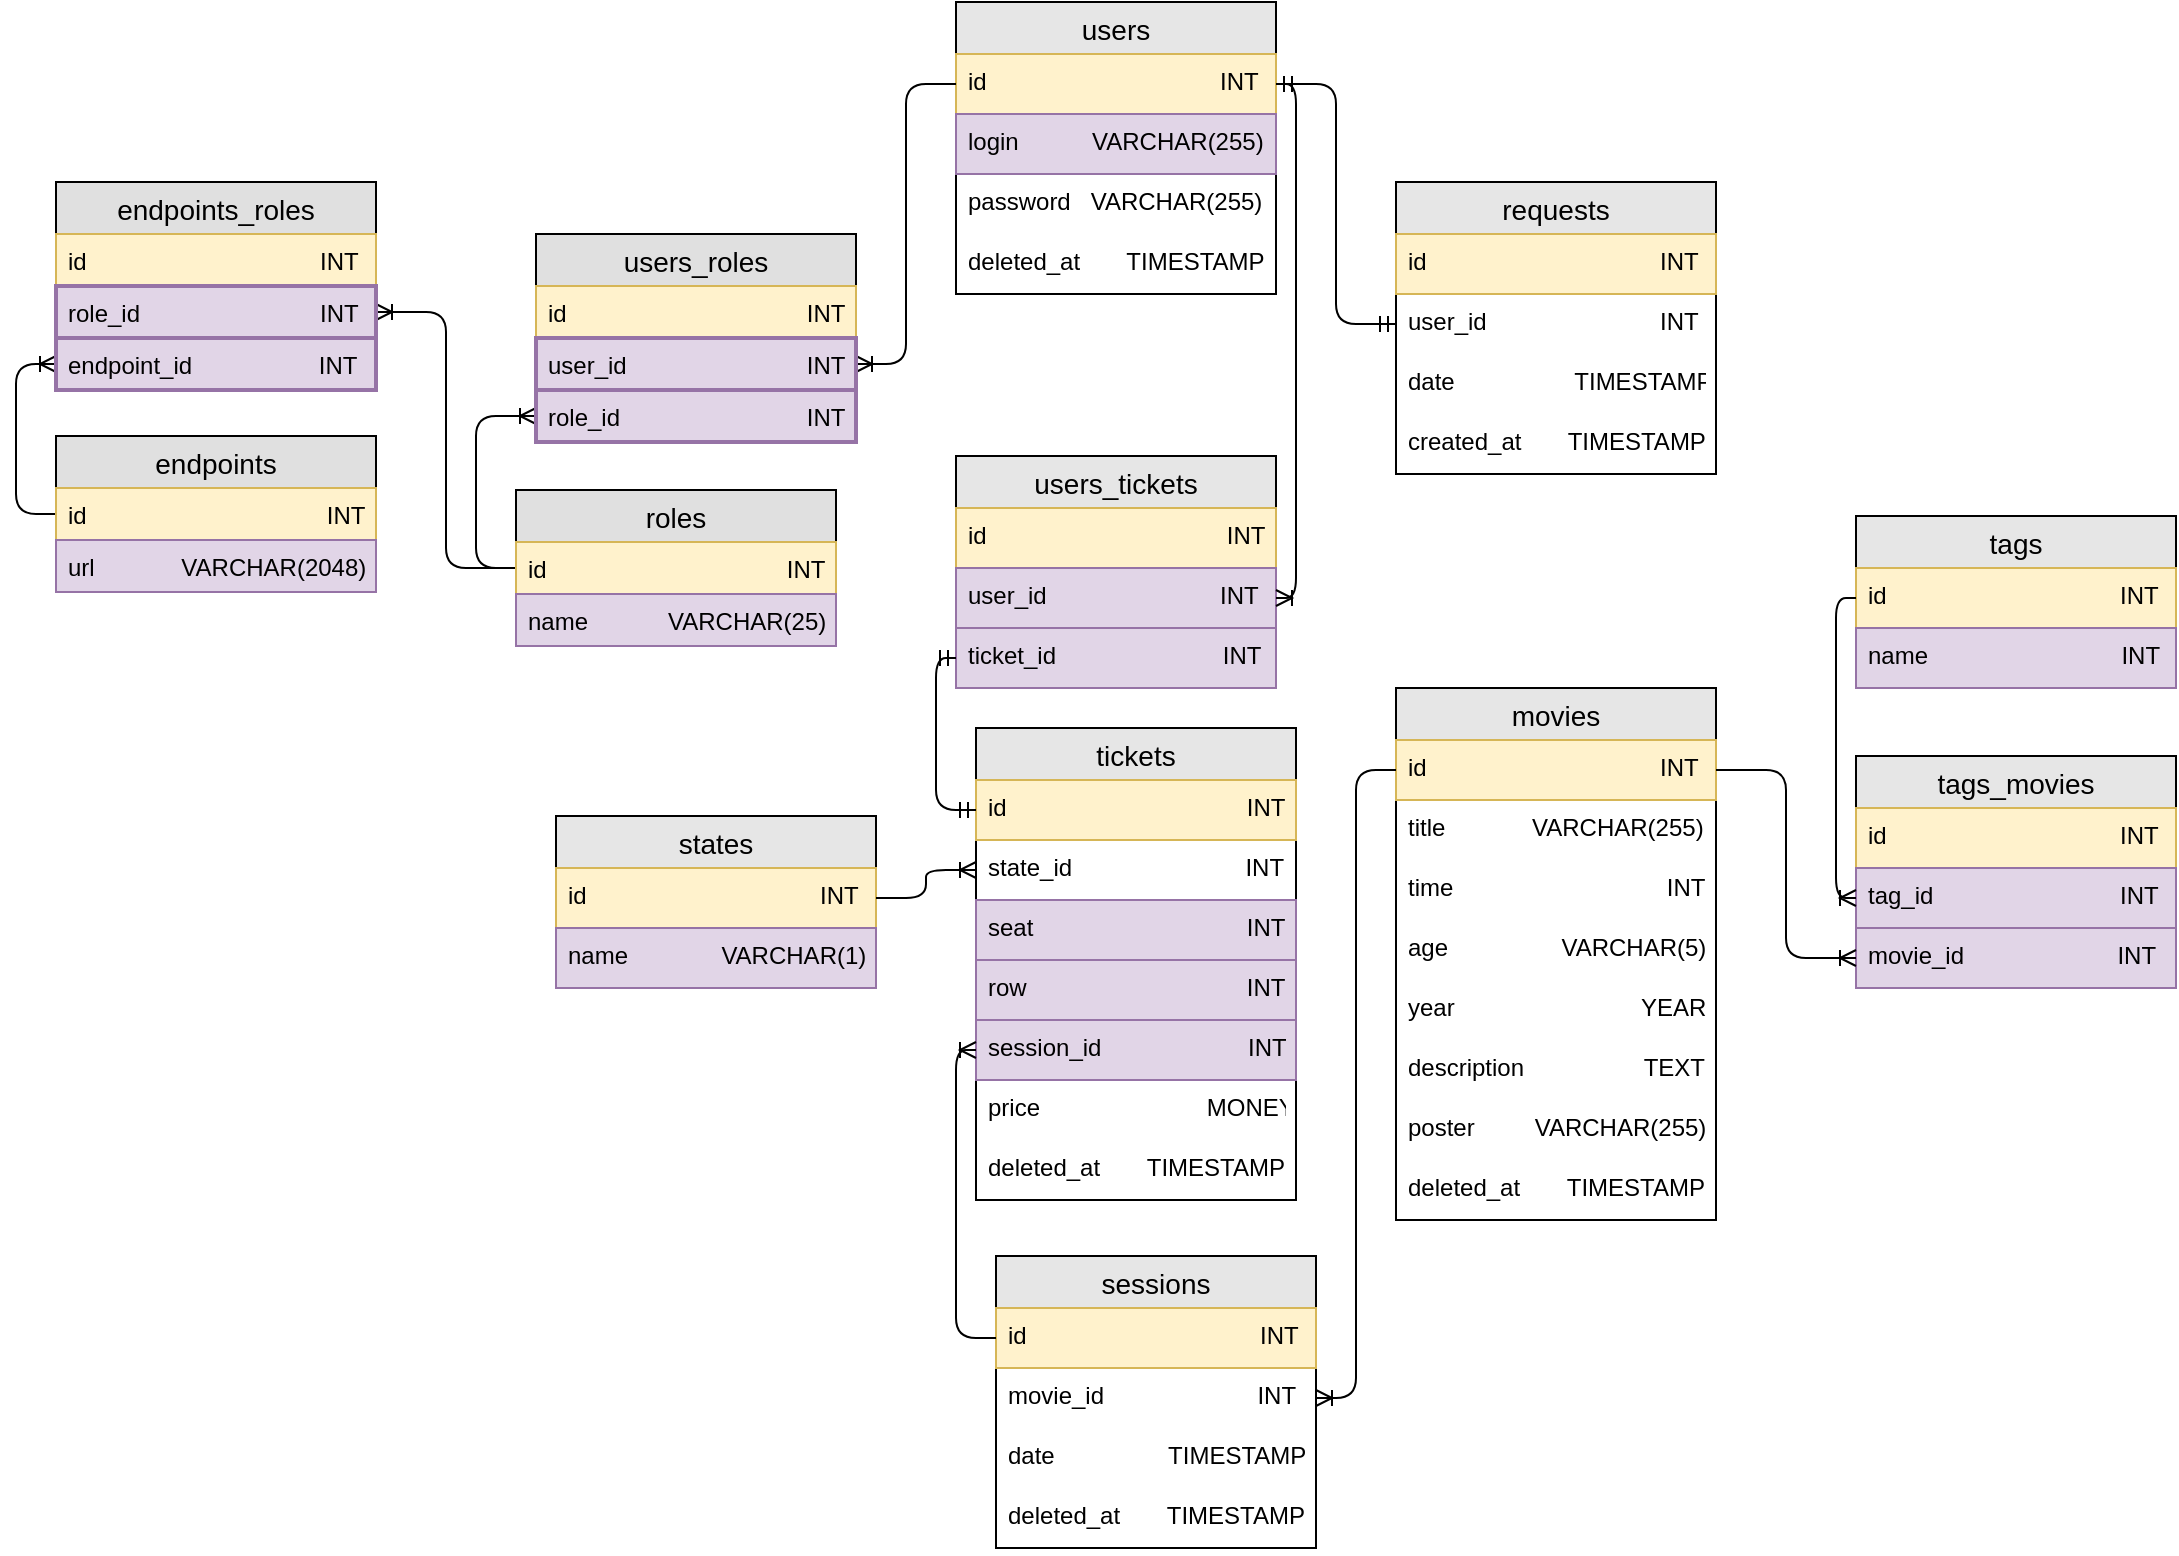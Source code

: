 <mxfile version="13.9.6" type="device"><diagram id="urcHh258U2oe-C_BHzQ6" name="Page-1"><mxGraphModel dx="868" dy="450" grid="1" gridSize="10" guides="1" tooltips="1" connect="1" arrows="1" fold="1" page="1" pageScale="1" pageWidth="827" pageHeight="1169" math="0" shadow="0"><root><mxCell id="0"/><mxCell id="1" parent="0"/><mxCell id="pKMNiVWd3X9v4PyicmNi-1" value="users" style="swimlane;fontStyle=0;childLayout=stackLayout;horizontal=1;startSize=26;horizontalStack=0;resizeParent=1;resizeParentMax=0;resizeLast=0;collapsible=1;marginBottom=0;align=center;fontSize=14;swimlaneFillColor=#ffffff;fillColor=#E6E6E6;" vertex="1" parent="1"><mxGeometry x="610" y="200" width="160" height="146" as="geometry"/></mxCell><mxCell id="pKMNiVWd3X9v4PyicmNi-2" value="id                                   INT" style="text;strokeColor=#d6b656;fillColor=#fff2cc;spacingLeft=4;spacingRight=4;overflow=hidden;rotatable=0;points=[[0,0.5],[1,0.5]];portConstraint=eastwest;fontSize=12;" vertex="1" parent="pKMNiVWd3X9v4PyicmNi-1"><mxGeometry y="26" width="160" height="30" as="geometry"/></mxCell><mxCell id="pKMNiVWd3X9v4PyicmNi-3" value="login           VARCHAR(255)" style="text;strokeColor=#9673a6;fillColor=#e1d5e7;spacingLeft=4;spacingRight=4;overflow=hidden;rotatable=0;points=[[0,0.5],[1,0.5]];portConstraint=eastwest;fontSize=12;" vertex="1" parent="pKMNiVWd3X9v4PyicmNi-1"><mxGeometry y="56" width="160" height="30" as="geometry"/></mxCell><mxCell id="pKMNiVWd3X9v4PyicmNi-4" value="password   VARCHAR(255)" style="text;strokeColor=none;fillColor=none;spacingLeft=4;spacingRight=4;overflow=hidden;rotatable=0;points=[[0,0.5],[1,0.5]];portConstraint=eastwest;fontSize=12;" vertex="1" parent="pKMNiVWd3X9v4PyicmNi-1"><mxGeometry y="86" width="160" height="30" as="geometry"/></mxCell><mxCell id="pKMNiVWd3X9v4PyicmNi-7" value="deleted_at       TIMESTAMP" style="text;strokeColor=none;fillColor=none;spacingLeft=4;spacingRight=4;overflow=hidden;rotatable=0;points=[[0,0.5],[1,0.5]];portConstraint=eastwest;fontSize=12;" vertex="1" parent="pKMNiVWd3X9v4PyicmNi-1"><mxGeometry y="116" width="160" height="30" as="geometry"/></mxCell><mxCell id="pKMNiVWd3X9v4PyicmNi-8" value="movies" style="swimlane;fontStyle=0;childLayout=stackLayout;horizontal=1;startSize=26;horizontalStack=0;resizeParent=1;resizeParentMax=0;resizeLast=0;collapsible=1;marginBottom=0;align=center;fontSize=14;swimlaneFillColor=#ffffff;fillColor=#E6E6E6;" vertex="1" parent="1"><mxGeometry x="830" y="543" width="160" height="266" as="geometry"/></mxCell><mxCell id="pKMNiVWd3X9v4PyicmNi-9" value="id                                   INT" style="text;strokeColor=#d6b656;fillColor=#fff2cc;spacingLeft=4;spacingRight=4;overflow=hidden;rotatable=0;points=[[0,0.5],[1,0.5]];portConstraint=eastwest;fontSize=12;" vertex="1" parent="pKMNiVWd3X9v4PyicmNi-8"><mxGeometry y="26" width="160" height="30" as="geometry"/></mxCell><mxCell id="pKMNiVWd3X9v4PyicmNi-10" value="title             VARCHAR(255)" style="text;strokeColor=none;fillColor=none;spacingLeft=4;spacingRight=4;overflow=hidden;rotatable=0;points=[[0,0.5],[1,0.5]];portConstraint=eastwest;fontSize=12;" vertex="1" parent="pKMNiVWd3X9v4PyicmNi-8"><mxGeometry y="56" width="160" height="30" as="geometry"/></mxCell><mxCell id="pKMNiVWd3X9v4PyicmNi-11" value="time                                INT" style="text;strokeColor=none;fillColor=none;spacingLeft=4;spacingRight=4;overflow=hidden;rotatable=0;points=[[0,0.5],[1,0.5]];portConstraint=eastwest;fontSize=12;" vertex="1" parent="pKMNiVWd3X9v4PyicmNi-8"><mxGeometry y="86" width="160" height="30" as="geometry"/></mxCell><mxCell id="pKMNiVWd3X9v4PyicmNi-12" value="age                 VARCHAR(5)" style="text;strokeColor=none;fillColor=none;spacingLeft=4;spacingRight=4;overflow=hidden;rotatable=0;points=[[0,0.5],[1,0.5]];portConstraint=eastwest;fontSize=12;" vertex="1" parent="pKMNiVWd3X9v4PyicmNi-8"><mxGeometry y="116" width="160" height="30" as="geometry"/></mxCell><mxCell id="pKMNiVWd3X9v4PyicmNi-13" value="year                            YEAR" style="text;strokeColor=none;fillColor=none;spacingLeft=4;spacingRight=4;overflow=hidden;rotatable=0;points=[[0,0.5],[1,0.5]];portConstraint=eastwest;fontSize=12;" vertex="1" parent="pKMNiVWd3X9v4PyicmNi-8"><mxGeometry y="146" width="160" height="30" as="geometry"/></mxCell><mxCell id="pKMNiVWd3X9v4PyicmNi-14" value="description                  TEXT" style="text;strokeColor=none;fillColor=none;spacingLeft=4;spacingRight=4;overflow=hidden;rotatable=0;points=[[0,0.5],[1,0.5]];portConstraint=eastwest;fontSize=12;" vertex="1" parent="pKMNiVWd3X9v4PyicmNi-8"><mxGeometry y="176" width="160" height="30" as="geometry"/></mxCell><mxCell id="pKMNiVWd3X9v4PyicmNi-15" value="poster         VARCHAR(255)" style="text;strokeColor=none;fillColor=none;spacingLeft=4;spacingRight=4;overflow=hidden;rotatable=0;points=[[0,0.5],[1,0.5]];portConstraint=eastwest;fontSize=12;" vertex="1" parent="pKMNiVWd3X9v4PyicmNi-8"><mxGeometry y="206" width="160" height="30" as="geometry"/></mxCell><mxCell id="pKMNiVWd3X9v4PyicmNi-18" value="deleted_at       TIMESTAMP" style="text;strokeColor=none;fillColor=none;spacingLeft=4;spacingRight=4;overflow=hidden;rotatable=0;points=[[0,0.5],[1,0.5]];portConstraint=eastwest;fontSize=12;" vertex="1" parent="pKMNiVWd3X9v4PyicmNi-8"><mxGeometry y="236" width="160" height="30" as="geometry"/></mxCell><mxCell id="pKMNiVWd3X9v4PyicmNi-19" value="tags" style="swimlane;fontStyle=0;childLayout=stackLayout;horizontal=1;startSize=26;horizontalStack=0;resizeParent=1;resizeParentMax=0;resizeLast=0;collapsible=1;marginBottom=0;align=center;fontSize=14;swimlaneFillColor=#ffffff;fillColor=#E6E6E6;" vertex="1" parent="1"><mxGeometry x="1060" y="457" width="160" height="86" as="geometry"/></mxCell><mxCell id="pKMNiVWd3X9v4PyicmNi-20" value="id                                   INT" style="text;strokeColor=#d6b656;fillColor=#fff2cc;spacingLeft=4;spacingRight=4;overflow=hidden;rotatable=0;points=[[0,0.5],[1,0.5]];portConstraint=eastwest;fontSize=12;" vertex="1" parent="pKMNiVWd3X9v4PyicmNi-19"><mxGeometry y="26" width="160" height="30" as="geometry"/></mxCell><mxCell id="pKMNiVWd3X9v4PyicmNi-21" value="name                             INT" style="text;strokeColor=#9673a6;fillColor=#e1d5e7;spacingLeft=4;spacingRight=4;overflow=hidden;rotatable=0;points=[[0,0.5],[1,0.5]];portConstraint=eastwest;fontSize=12;" vertex="1" parent="pKMNiVWd3X9v4PyicmNi-19"><mxGeometry y="56" width="160" height="30" as="geometry"/></mxCell><mxCell id="pKMNiVWd3X9v4PyicmNi-22" value="tags_movies" style="swimlane;fontStyle=0;childLayout=stackLayout;horizontal=1;startSize=26;horizontalStack=0;resizeParent=1;resizeParentMax=0;resizeLast=0;collapsible=1;marginBottom=0;align=center;fontSize=14;swimlaneFillColor=#ffffff;fillColor=#E6E6E6;" vertex="1" parent="1"><mxGeometry x="1060" y="577" width="160" height="116" as="geometry"/></mxCell><mxCell id="pKMNiVWd3X9v4PyicmNi-23" value="id                                   INT" style="text;strokeColor=#d6b656;fillColor=#fff2cc;spacingLeft=4;spacingRight=4;overflow=hidden;rotatable=0;points=[[0,0.5],[1,0.5]];portConstraint=eastwest;fontSize=12;" vertex="1" parent="pKMNiVWd3X9v4PyicmNi-22"><mxGeometry y="26" width="160" height="30" as="geometry"/></mxCell><mxCell id="pKMNiVWd3X9v4PyicmNi-24" value="tag_id                            INT" style="text;strokeColor=#9673a6;fillColor=#e1d5e7;spacingLeft=4;spacingRight=4;overflow=hidden;rotatable=0;points=[[0,0.5],[1,0.5]];portConstraint=eastwest;fontSize=12;" vertex="1" parent="pKMNiVWd3X9v4PyicmNi-22"><mxGeometry y="56" width="160" height="30" as="geometry"/></mxCell><mxCell id="pKMNiVWd3X9v4PyicmNi-25" value="movie_id                       INT" style="text;strokeColor=#9673a6;fillColor=#e1d5e7;spacingLeft=4;spacingRight=4;overflow=hidden;rotatable=0;points=[[0,0.5],[1,0.5]];portConstraint=eastwest;fontSize=12;" vertex="1" parent="pKMNiVWd3X9v4PyicmNi-22"><mxGeometry y="86" width="160" height="30" as="geometry"/></mxCell><mxCell id="pKMNiVWd3X9v4PyicmNi-26" value="tickets" style="swimlane;fontStyle=0;childLayout=stackLayout;horizontal=1;startSize=26;horizontalStack=0;resizeParent=1;resizeParentMax=0;resizeLast=0;collapsible=1;marginBottom=0;align=center;fontSize=14;swimlaneFillColor=#ffffff;fillColor=#E6E6E6;" vertex="1" parent="1"><mxGeometry x="620" y="563" width="160" height="236" as="geometry"/></mxCell><mxCell id="pKMNiVWd3X9v4PyicmNi-27" value="id                                    INT" style="text;strokeColor=#d6b656;fillColor=#fff2cc;spacingLeft=4;spacingRight=4;overflow=hidden;rotatable=0;points=[[0,0.5],[1,0.5]];portConstraint=eastwest;fontSize=12;" vertex="1" parent="pKMNiVWd3X9v4PyicmNi-26"><mxGeometry y="26" width="160" height="30" as="geometry"/></mxCell><mxCell id="pKMNiVWd3X9v4PyicmNi-28" value="state_id                          INT" style="text;strokeColor=none;fillColor=none;spacingLeft=4;spacingRight=4;overflow=hidden;rotatable=0;points=[[0,0.5],[1,0.5]];portConstraint=eastwest;fontSize=12;align=left;" vertex="1" parent="pKMNiVWd3X9v4PyicmNi-26"><mxGeometry y="56" width="160" height="30" as="geometry"/></mxCell><mxCell id="pKMNiVWd3X9v4PyicmNi-29" value="seat                                INT" style="text;spacingLeft=4;spacingRight=4;overflow=hidden;rotatable=0;points=[[0,0.5],[1,0.5]];portConstraint=eastwest;fontSize=12;align=left;fillColor=#e1d5e7;strokeColor=#9673a6;" vertex="1" parent="pKMNiVWd3X9v4PyicmNi-26"><mxGeometry y="86" width="160" height="30" as="geometry"/></mxCell><mxCell id="pKMNiVWd3X9v4PyicmNi-30" value="row                                 INT" style="text;strokeColor=#9673a6;fillColor=#e1d5e7;spacingLeft=4;spacingRight=4;overflow=hidden;rotatable=0;points=[[0,0.5],[1,0.5]];portConstraint=eastwest;fontSize=12;" vertex="1" parent="pKMNiVWd3X9v4PyicmNi-26"><mxGeometry y="116" width="160" height="30" as="geometry"/></mxCell><mxCell id="pKMNiVWd3X9v4PyicmNi-31" value="session_id                      INT" style="text;strokeColor=#9673a6;fillColor=#e1d5e7;spacingLeft=4;spacingRight=4;overflow=hidden;rotatable=0;points=[[0,0.5],[1,0.5]];portConstraint=eastwest;fontSize=12;align=left;" vertex="1" parent="pKMNiVWd3X9v4PyicmNi-26"><mxGeometry y="146" width="160" height="30" as="geometry"/></mxCell><mxCell id="pKMNiVWd3X9v4PyicmNi-32" value="price                         MONEY" style="text;strokeColor=none;fillColor=none;spacingLeft=4;spacingRight=4;overflow=hidden;rotatable=0;points=[[0,0.5],[1,0.5]];portConstraint=eastwest;fontSize=12;align=left;" vertex="1" parent="pKMNiVWd3X9v4PyicmNi-26"><mxGeometry y="176" width="160" height="30" as="geometry"/></mxCell><mxCell id="pKMNiVWd3X9v4PyicmNi-33" value="deleted_at       TIMESTAMP" style="text;strokeColor=none;fillColor=none;spacingLeft=4;spacingRight=4;overflow=hidden;rotatable=0;points=[[0,0.5],[1,0.5]];portConstraint=eastwest;fontSize=12;" vertex="1" parent="pKMNiVWd3X9v4PyicmNi-26"><mxGeometry y="206" width="160" height="30" as="geometry"/></mxCell><mxCell id="pKMNiVWd3X9v4PyicmNi-34" value="" style="edgeStyle=orthogonalEdgeStyle;fontSize=12;html=1;endArrow=ERoneToMany;entryX=0;entryY=0.5;entryDx=0;entryDy=0;exitX=1;exitY=0.5;exitDx=0;exitDy=0;" edge="1" parent="1" source="pKMNiVWd3X9v4PyicmNi-9" target="pKMNiVWd3X9v4PyicmNi-25"><mxGeometry width="100" height="100" relative="1" as="geometry"><mxPoint x="1070" y="748" as="sourcePoint"/><mxPoint x="1070" y="694" as="targetPoint"/></mxGeometry></mxCell><mxCell id="pKMNiVWd3X9v4PyicmNi-35" value="" style="edgeStyle=orthogonalEdgeStyle;fontSize=12;html=1;endArrow=ERoneToMany;entryX=0;entryY=0.5;entryDx=0;entryDy=0;exitX=0;exitY=0.5;exitDx=0;exitDy=0;" edge="1" parent="1" source="pKMNiVWd3X9v4PyicmNi-20" target="pKMNiVWd3X9v4PyicmNi-24"><mxGeometry width="100" height="100" relative="1" as="geometry"><mxPoint x="1060" y="498" as="sourcePoint"/><mxPoint x="1070" y="537" as="targetPoint"/></mxGeometry></mxCell><mxCell id="pKMNiVWd3X9v4PyicmNi-36" value="" style="edgeStyle=orthogonalEdgeStyle;fontSize=12;html=1;endArrow=ERoneToMany;entryX=1;entryY=0.5;entryDx=0;entryDy=0;exitX=0;exitY=0.5;exitDx=0;exitDy=0;" edge="1" parent="1" source="pKMNiVWd3X9v4PyicmNi-9" target="pKMNiVWd3X9v4PyicmNi-63"><mxGeometry width="100" height="100" relative="1" as="geometry"><mxPoint x="820" y="748" as="sourcePoint"/><mxPoint x="780" y="870" as="targetPoint"/></mxGeometry></mxCell><mxCell id="pKMNiVWd3X9v4PyicmNi-37" style="edgeStyle=orthogonalEdgeStyle;rounded=1;orthogonalLoop=1;jettySize=auto;html=1;exitX=0;exitY=0.5;exitDx=0;exitDy=0;entryX=1;entryY=0.5;entryDx=0;entryDy=0;endArrow=ERoneToMany;endFill=0;" edge="1" parent="1" source="pKMNiVWd3X9v4PyicmNi-2" target="pKMNiVWd3X9v4PyicmNi-53"><mxGeometry relative="1" as="geometry"><mxPoint x="506" y="176" as="sourcePoint"/></mxGeometry></mxCell><mxCell id="pKMNiVWd3X9v4PyicmNi-38" style="edgeStyle=orthogonalEdgeStyle;rounded=1;orthogonalLoop=1;jettySize=auto;html=1;exitX=0;exitY=0.5;exitDx=0;exitDy=0;entryX=0;entryY=0.5;entryDx=0;entryDy=0;endArrow=ERoneToMany;endFill=0;" edge="1" parent="1" source="pKMNiVWd3X9v4PyicmNi-49" target="pKMNiVWd3X9v4PyicmNi-54"><mxGeometry relative="1" as="geometry"/></mxCell><mxCell id="pKMNiVWd3X9v4PyicmNi-39" style="edgeStyle=orthogonalEdgeStyle;rounded=1;orthogonalLoop=1;jettySize=auto;html=1;exitX=0;exitY=0.5;exitDx=0;exitDy=0;entryX=1;entryY=0.5;entryDx=0;entryDy=0;endArrow=ERoneToMany;endFill=0;jumpStyle=none;" edge="1" parent="1" source="pKMNiVWd3X9v4PyicmNi-49" target="pKMNiVWd3X9v4PyicmNi-46"><mxGeometry relative="1" as="geometry"/></mxCell><mxCell id="pKMNiVWd3X9v4PyicmNi-40" style="edgeStyle=orthogonalEdgeStyle;rounded=1;orthogonalLoop=1;jettySize=auto;html=1;exitX=0;exitY=0.5;exitDx=0;exitDy=0;entryX=0;entryY=0.5;entryDx=0;entryDy=0;endArrow=ERoneToMany;endFill=0;" edge="1" parent="1" source="pKMNiVWd3X9v4PyicmNi-42" target="pKMNiVWd3X9v4PyicmNi-47"><mxGeometry relative="1" as="geometry"/></mxCell><mxCell id="pKMNiVWd3X9v4PyicmNi-41" value="endpoints" style="swimlane;fontStyle=0;childLayout=stackLayout;horizontal=1;startSize=26;fillColor=#e0e0e0;horizontalStack=0;resizeParent=1;resizeParentMax=0;resizeLast=0;collapsible=1;marginBottom=0;swimlaneFillColor=#ffffff;align=center;fontSize=14;" vertex="1" parent="1"><mxGeometry x="160" y="417" width="160" height="78" as="geometry"/></mxCell><mxCell id="pKMNiVWd3X9v4PyicmNi-42" value="id                                    INT" style="text;strokeColor=#d6b656;fillColor=#fff2cc;spacingLeft=4;spacingRight=4;overflow=hidden;rotatable=0;points=[[0,0.5],[1,0.5]];portConstraint=eastwest;fontSize=12;" vertex="1" parent="pKMNiVWd3X9v4PyicmNi-41"><mxGeometry y="26" width="160" height="26" as="geometry"/></mxCell><mxCell id="pKMNiVWd3X9v4PyicmNi-43" value="url             VARCHAR(2048)" style="text;strokeColor=#9673a6;fillColor=#e1d5e7;spacingLeft=4;spacingRight=4;overflow=hidden;rotatable=0;points=[[0,0.5],[1,0.5]];portConstraint=eastwest;fontSize=12;gradientDirection=west;" vertex="1" parent="pKMNiVWd3X9v4PyicmNi-41"><mxGeometry y="52" width="160" height="26" as="geometry"/></mxCell><mxCell id="pKMNiVWd3X9v4PyicmNi-44" value="endpoints_roles" style="swimlane;fontStyle=0;childLayout=stackLayout;horizontal=1;startSize=26;fillColor=#e0e0e0;horizontalStack=0;resizeParent=1;resizeParentMax=0;resizeLast=0;collapsible=1;marginBottom=0;swimlaneFillColor=#ffffff;align=center;fontSize=14;" vertex="1" parent="1"><mxGeometry x="160" y="290" width="160" height="104" as="geometry"/></mxCell><mxCell id="pKMNiVWd3X9v4PyicmNi-45" value="id                                   INT" style="text;strokeColor=#d6b656;fillColor=#fff2cc;spacingLeft=4;spacingRight=4;overflow=hidden;rotatable=0;points=[[0,0.5],[1,0.5]];portConstraint=eastwest;fontSize=12;" vertex="1" parent="pKMNiVWd3X9v4PyicmNi-44"><mxGeometry y="26" width="160" height="26" as="geometry"/></mxCell><mxCell id="pKMNiVWd3X9v4PyicmNi-46" value="role_id                           INT" style="text;strokeColor=#9673a6;fillColor=#e1d5e7;spacingLeft=4;spacingRight=4;overflow=hidden;rotatable=0;points=[[0,0.5],[1,0.5]];portConstraint=eastwest;fontSize=12;gradientDirection=west;strokeWidth=2;" vertex="1" parent="pKMNiVWd3X9v4PyicmNi-44"><mxGeometry y="52" width="160" height="26" as="geometry"/></mxCell><mxCell id="pKMNiVWd3X9v4PyicmNi-47" value="endpoint_id                   INT" style="text;strokeColor=#9673a6;fillColor=#e1d5e7;spacingLeft=4;spacingRight=4;overflow=hidden;rotatable=0;points=[[0,0.5],[1,0.5]];portConstraint=eastwest;fontSize=12;gradientDirection=west;strokeWidth=2;" vertex="1" parent="pKMNiVWd3X9v4PyicmNi-44"><mxGeometry y="78" width="160" height="26" as="geometry"/></mxCell><mxCell id="pKMNiVWd3X9v4PyicmNi-48" value="roles" style="swimlane;fontStyle=0;childLayout=stackLayout;horizontal=1;startSize=26;fillColor=#e0e0e0;horizontalStack=0;resizeParent=1;resizeParentMax=0;resizeLast=0;collapsible=1;marginBottom=0;swimlaneFillColor=#ffffff;align=center;fontSize=14;" vertex="1" parent="1"><mxGeometry x="390" y="444" width="160" height="78" as="geometry"/></mxCell><mxCell id="pKMNiVWd3X9v4PyicmNi-49" value="id                                    INT" style="text;strokeColor=#d6b656;fillColor=#fff2cc;spacingLeft=4;spacingRight=4;overflow=hidden;rotatable=0;points=[[0,0.5],[1,0.5]];portConstraint=eastwest;fontSize=12;" vertex="1" parent="pKMNiVWd3X9v4PyicmNi-48"><mxGeometry y="26" width="160" height="26" as="geometry"/></mxCell><mxCell id="pKMNiVWd3X9v4PyicmNi-50" value="name            VARCHAR(25)" style="text;strokeColor=#9673a6;fillColor=#e1d5e7;spacingLeft=4;spacingRight=4;overflow=hidden;rotatable=0;points=[[0,0.5],[1,0.5]];portConstraint=eastwest;fontSize=12;" vertex="1" parent="pKMNiVWd3X9v4PyicmNi-48"><mxGeometry y="52" width="160" height="26" as="geometry"/></mxCell><mxCell id="pKMNiVWd3X9v4PyicmNi-51" value="users_roles" style="swimlane;fontStyle=0;childLayout=stackLayout;horizontal=1;startSize=26;fillColor=#e0e0e0;horizontalStack=0;resizeParent=1;resizeParentMax=0;resizeLast=0;collapsible=1;marginBottom=0;swimlaneFillColor=#ffffff;align=center;fontSize=14;" vertex="1" parent="1"><mxGeometry x="400" y="316" width="160" height="104" as="geometry"/></mxCell><mxCell id="pKMNiVWd3X9v4PyicmNi-52" value="id                                    INT" style="text;strokeColor=#d6b656;fillColor=#fff2cc;spacingLeft=4;spacingRight=4;overflow=hidden;rotatable=0;points=[[0,0.5],[1,0.5]];portConstraint=eastwest;fontSize=12;" vertex="1" parent="pKMNiVWd3X9v4PyicmNi-51"><mxGeometry y="26" width="160" height="26" as="geometry"/></mxCell><mxCell id="pKMNiVWd3X9v4PyicmNi-53" value="user_id                           INT" style="text;strokeColor=#9673a6;fillColor=#e1d5e7;spacingLeft=4;spacingRight=4;overflow=hidden;rotatable=0;points=[[0,0.5],[1,0.5]];portConstraint=eastwest;fontSize=12;strokeWidth=2;gradientDirection=west;" vertex="1" parent="pKMNiVWd3X9v4PyicmNi-51"><mxGeometry y="52" width="160" height="26" as="geometry"/></mxCell><mxCell id="pKMNiVWd3X9v4PyicmNi-54" value="role_id                            INT" style="text;strokeColor=#9673a6;fillColor=#e1d5e7;spacingLeft=4;spacingRight=4;overflow=hidden;rotatable=0;points=[[0,0.5],[1,0.5]];portConstraint=eastwest;fontSize=12;strokeWidth=2;gradientDirection=west;" vertex="1" parent="pKMNiVWd3X9v4PyicmNi-51"><mxGeometry y="78" width="160" height="26" as="geometry"/></mxCell><mxCell id="pKMNiVWd3X9v4PyicmNi-55" value="users_tickets" style="swimlane;fontStyle=0;childLayout=stackLayout;horizontal=1;startSize=26;horizontalStack=0;resizeParent=1;resizeParentMax=0;resizeLast=0;collapsible=1;marginBottom=0;align=center;fontSize=14;swimlaneFillColor=#ffffff;fillColor=#E6E6E6;" vertex="1" parent="1"><mxGeometry x="610" y="427" width="160" height="116" as="geometry"/></mxCell><mxCell id="pKMNiVWd3X9v4PyicmNi-56" value="id                                    INT" style="text;strokeColor=#d6b656;fillColor=#fff2cc;spacingLeft=4;spacingRight=4;overflow=hidden;rotatable=0;points=[[0,0.5],[1,0.5]];portConstraint=eastwest;fontSize=12;" vertex="1" parent="pKMNiVWd3X9v4PyicmNi-55"><mxGeometry y="26" width="160" height="30" as="geometry"/></mxCell><mxCell id="pKMNiVWd3X9v4PyicmNi-57" value="user_id                          INT" style="text;spacingLeft=4;spacingRight=4;overflow=hidden;rotatable=0;points=[[0,0.5],[1,0.5]];portConstraint=eastwest;fontSize=12;fillColor=#e1d5e7;strokeColor=#9673a6;" vertex="1" parent="pKMNiVWd3X9v4PyicmNi-55"><mxGeometry y="56" width="160" height="30" as="geometry"/></mxCell><mxCell id="pKMNiVWd3X9v4PyicmNi-58" value="ticket_id                         INT" style="text;strokeColor=#9673a6;fillColor=#e1d5e7;spacingLeft=4;spacingRight=4;overflow=hidden;rotatable=0;points=[[0,0.5],[1,0.5]];portConstraint=eastwest;fontSize=12;" vertex="1" parent="pKMNiVWd3X9v4PyicmNi-55"><mxGeometry y="86" width="160" height="30" as="geometry"/></mxCell><mxCell id="pKMNiVWd3X9v4PyicmNi-59" value="" style="edgeStyle=orthogonalEdgeStyle;fontSize=12;html=1;endArrow=ERoneToMany;entryX=1;entryY=0.5;entryDx=0;entryDy=0;exitX=1;exitY=0.5;exitDx=0;exitDy=0;" edge="1" parent="1" source="pKMNiVWd3X9v4PyicmNi-2" target="pKMNiVWd3X9v4PyicmNi-57"><mxGeometry width="100" height="100" relative="1" as="geometry"><mxPoint x="820" y="457" as="sourcePoint"/><mxPoint x="920" y="357" as="targetPoint"/></mxGeometry></mxCell><mxCell id="pKMNiVWd3X9v4PyicmNi-60" value="" style="edgeStyle=orthogonalEdgeStyle;fontSize=12;html=1;endArrow=ERmandOne;startArrow=ERmandOne;exitX=0;exitY=0.5;exitDx=0;exitDy=0;entryX=0;entryY=0.5;entryDx=0;entryDy=0;" edge="1" parent="1" source="pKMNiVWd3X9v4PyicmNi-27" target="pKMNiVWd3X9v4PyicmNi-58"><mxGeometry width="100" height="100" relative="1" as="geometry"><mxPoint x="560" y="587" as="sourcePoint"/><mxPoint x="600" y="597" as="targetPoint"/></mxGeometry></mxCell><mxCell id="pKMNiVWd3X9v4PyicmNi-61" value="sessions" style="swimlane;fontStyle=0;childLayout=stackLayout;horizontal=1;startSize=26;horizontalStack=0;resizeParent=1;resizeParentMax=0;resizeLast=0;collapsible=1;marginBottom=0;align=center;fontSize=14;swimlaneFillColor=#ffffff;fillColor=#E6E6E6;" vertex="1" parent="1"><mxGeometry x="630" y="827" width="160" height="146" as="geometry"/></mxCell><mxCell id="pKMNiVWd3X9v4PyicmNi-62" value="id                                   INT" style="text;strokeColor=#d6b656;fillColor=#fff2cc;spacingLeft=4;spacingRight=4;overflow=hidden;rotatable=0;points=[[0,0.5],[1,0.5]];portConstraint=eastwest;fontSize=12;" vertex="1" parent="pKMNiVWd3X9v4PyicmNi-61"><mxGeometry y="26" width="160" height="30" as="geometry"/></mxCell><mxCell id="pKMNiVWd3X9v4PyicmNi-63" value="movie_id                       INT" style="text;strokeColor=none;fillColor=none;spacingLeft=4;spacingRight=4;overflow=hidden;rotatable=0;points=[[0,0.5],[1,0.5]];portConstraint=eastwest;fontSize=12;" vertex="1" parent="pKMNiVWd3X9v4PyicmNi-61"><mxGeometry y="56" width="160" height="30" as="geometry"/></mxCell><mxCell id="pKMNiVWd3X9v4PyicmNi-64" value="date                 TIMESTAMP" style="text;strokeColor=none;fillColor=none;spacingLeft=4;spacingRight=4;overflow=hidden;rotatable=0;points=[[0,0.5],[1,0.5]];portConstraint=eastwest;fontSize=12;" vertex="1" parent="pKMNiVWd3X9v4PyicmNi-61"><mxGeometry y="86" width="160" height="30" as="geometry"/></mxCell><mxCell id="pKMNiVWd3X9v4PyicmNi-67" value="deleted_at       TIMESTAMP" style="text;strokeColor=none;fillColor=none;spacingLeft=4;spacingRight=4;overflow=hidden;rotatable=0;points=[[0,0.5],[1,0.5]];portConstraint=eastwest;fontSize=12;" vertex="1" parent="pKMNiVWd3X9v4PyicmNi-61"><mxGeometry y="116" width="160" height="30" as="geometry"/></mxCell><mxCell id="pKMNiVWd3X9v4PyicmNi-68" value="" style="edgeStyle=orthogonalEdgeStyle;fontSize=12;html=1;endArrow=ERoneToMany;exitX=0;exitY=0.5;exitDx=0;exitDy=0;entryX=0;entryY=0.5;entryDx=0;entryDy=0;" edge="1" parent="1" source="pKMNiVWd3X9v4PyicmNi-62" target="pKMNiVWd3X9v4PyicmNi-31"><mxGeometry width="100" height="100" relative="1" as="geometry"><mxPoint x="460" y="757" as="sourcePoint"/><mxPoint x="560" y="657" as="targetPoint"/></mxGeometry></mxCell><mxCell id="pKMNiVWd3X9v4PyicmNi-69" value="states" style="swimlane;fontStyle=0;childLayout=stackLayout;horizontal=1;startSize=26;horizontalStack=0;resizeParent=1;resizeParentMax=0;resizeLast=0;collapsible=1;marginBottom=0;align=center;fontSize=14;fillColor=#E6E6E6;swimlaneFillColor=#ffffff;" vertex="1" parent="1"><mxGeometry x="410" y="607" width="160" height="86" as="geometry"/></mxCell><mxCell id="pKMNiVWd3X9v4PyicmNi-70" value="id                                   INT" style="text;strokeColor=#d6b656;fillColor=#fff2cc;spacingLeft=4;spacingRight=4;overflow=hidden;rotatable=0;points=[[0,0.5],[1,0.5]];portConstraint=eastwest;fontSize=12;" vertex="1" parent="pKMNiVWd3X9v4PyicmNi-69"><mxGeometry y="26" width="160" height="30" as="geometry"/></mxCell><mxCell id="pKMNiVWd3X9v4PyicmNi-71" value="name              VARCHAR(1)" style="text;strokeColor=#9673a6;fillColor=#e1d5e7;spacingLeft=4;spacingRight=4;overflow=hidden;rotatable=0;points=[[0,0.5],[1,0.5]];portConstraint=eastwest;fontSize=12;" vertex="1" parent="pKMNiVWd3X9v4PyicmNi-69"><mxGeometry y="56" width="160" height="30" as="geometry"/></mxCell><mxCell id="pKMNiVWd3X9v4PyicmNi-72" value="" style="edgeStyle=orthogonalEdgeStyle;fontSize=12;html=1;endArrow=ERoneToMany;exitX=1;exitY=0.5;exitDx=0;exitDy=0;entryX=0;entryY=0.5;entryDx=0;entryDy=0;" edge="1" parent="1" source="pKMNiVWd3X9v4PyicmNi-70" target="pKMNiVWd3X9v4PyicmNi-28"><mxGeometry width="100" height="100" relative="1" as="geometry"><mxPoint x="490" y="807" as="sourcePoint"/><mxPoint x="590" y="707" as="targetPoint"/></mxGeometry></mxCell><mxCell id="pKMNiVWd3X9v4PyicmNi-73" value="requests" style="swimlane;fontStyle=0;childLayout=stackLayout;horizontal=1;startSize=26;horizontalStack=0;resizeParent=1;resizeParentMax=0;resizeLast=0;collapsible=1;marginBottom=0;align=center;fontSize=14;swimlaneFillColor=#ffffff;fillColor=#E6E6E6;" vertex="1" parent="1"><mxGeometry x="830" y="290" width="160" height="146" as="geometry"/></mxCell><mxCell id="pKMNiVWd3X9v4PyicmNi-74" value="id                                   INT" style="text;strokeColor=#d6b656;fillColor=#fff2cc;spacingLeft=4;spacingRight=4;overflow=hidden;rotatable=0;points=[[0,0.5],[1,0.5]];portConstraint=eastwest;fontSize=12;" vertex="1" parent="pKMNiVWd3X9v4PyicmNi-73"><mxGeometry y="26" width="160" height="30" as="geometry"/></mxCell><mxCell id="pKMNiVWd3X9v4PyicmNi-75" value="user_id                          INT" style="text;strokeColor=none;fillColor=none;spacingLeft=4;spacingRight=4;overflow=hidden;rotatable=0;points=[[0,0.5],[1,0.5]];portConstraint=eastwest;fontSize=12;" vertex="1" parent="pKMNiVWd3X9v4PyicmNi-73"><mxGeometry y="56" width="160" height="30" as="geometry"/></mxCell><mxCell id="pKMNiVWd3X9v4PyicmNi-76" value="date                  TIMESTAMP" style="text;strokeColor=none;fillColor=none;spacingLeft=4;spacingRight=4;overflow=hidden;rotatable=0;points=[[0,0.5],[1,0.5]];portConstraint=eastwest;fontSize=12;" vertex="1" parent="pKMNiVWd3X9v4PyicmNi-73"><mxGeometry y="86" width="160" height="30" as="geometry"/></mxCell><mxCell id="pKMNiVWd3X9v4PyicmNi-77" value="created_at       TIMESTAMP" style="text;strokeColor=none;fillColor=none;spacingLeft=4;spacingRight=4;overflow=hidden;rotatable=0;points=[[0,0.5],[1,0.5]];portConstraint=eastwest;fontSize=12;" vertex="1" parent="pKMNiVWd3X9v4PyicmNi-73"><mxGeometry y="116" width="160" height="30" as="geometry"/></mxCell><mxCell id="pKMNiVWd3X9v4PyicmNi-78" value="" style="edgeStyle=orthogonalEdgeStyle;fontSize=12;html=1;endArrow=ERmandOne;startArrow=ERmandOne;exitX=1;exitY=0.5;exitDx=0;exitDy=0;entryX=0;entryY=0.5;entryDx=0;entryDy=0;" edge="1" parent="1" source="pKMNiVWd3X9v4PyicmNi-2" target="pKMNiVWd3X9v4PyicmNi-75"><mxGeometry width="100" height="100" relative="1" as="geometry"><mxPoint x="780" y="297" as="sourcePoint"/><mxPoint x="830" y="277" as="targetPoint"/></mxGeometry></mxCell></root></mxGraphModel></diagram></mxfile>